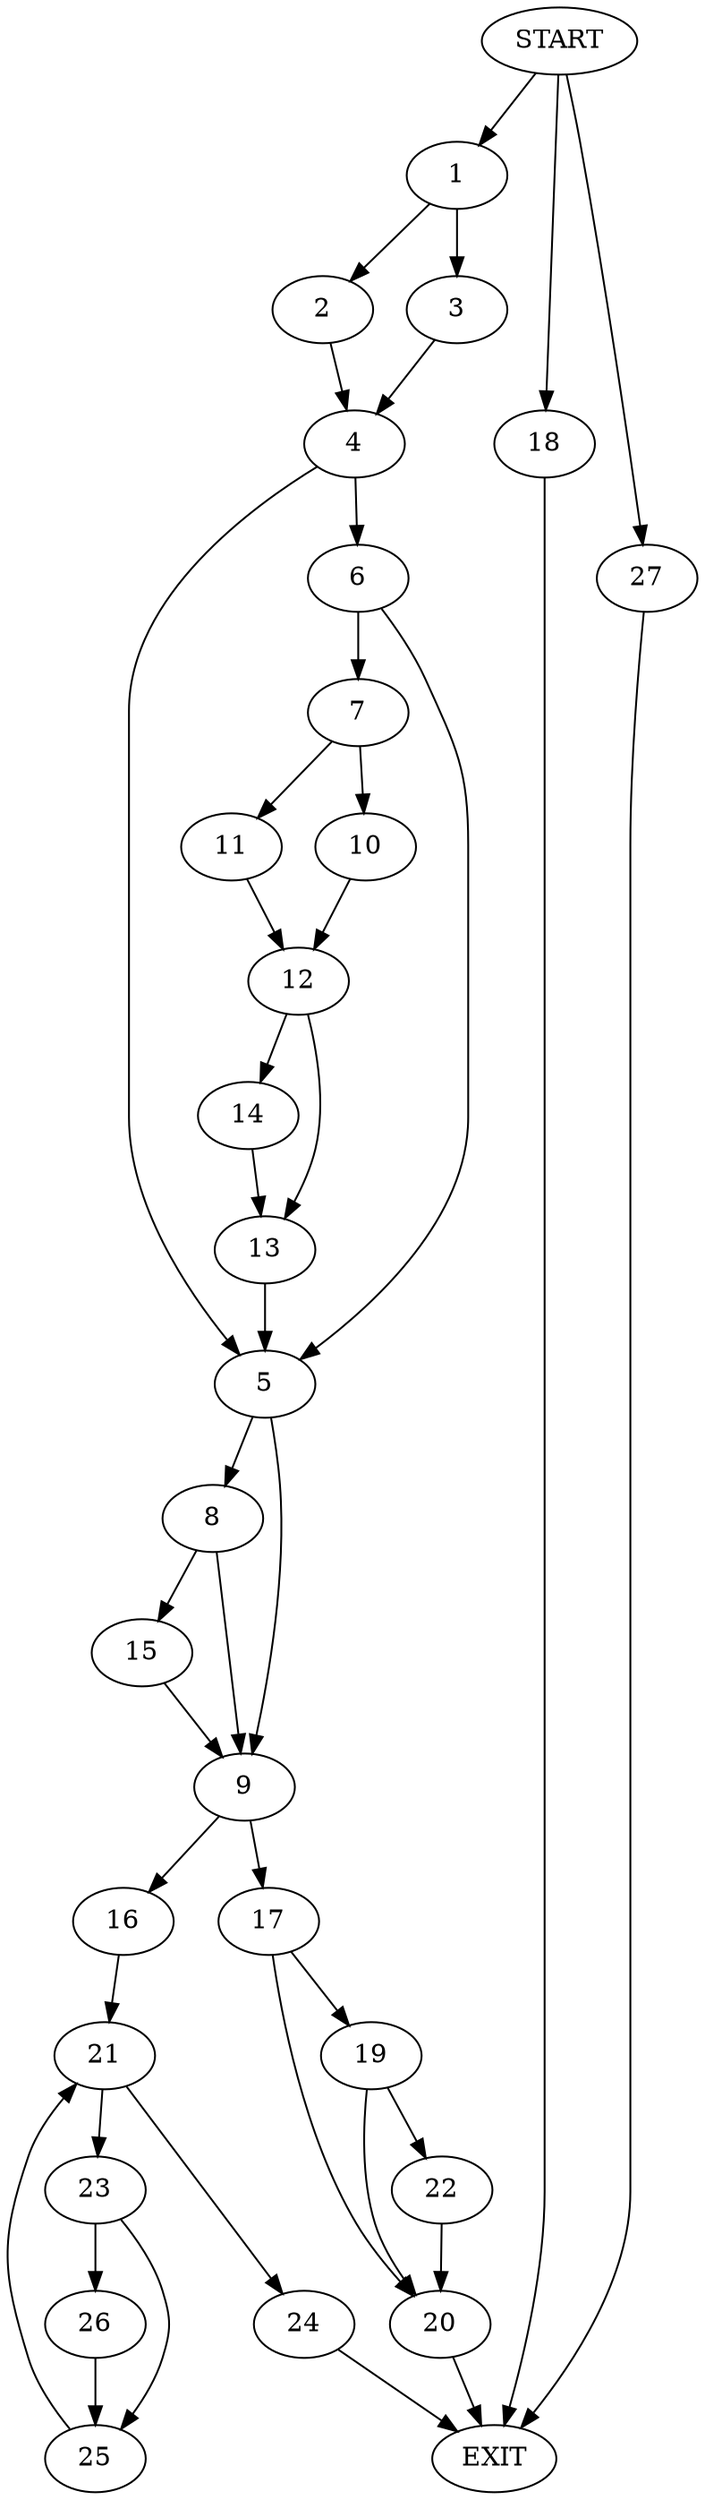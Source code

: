digraph {
0 [label="START"]
28 [label="EXIT"]
0 -> 1
1 -> 2
1 -> 3
3 -> 4
2 -> 4
4 -> 5
4 -> 6
6 -> 7
6 -> 5
5 -> 8
5 -> 9
7 -> 10
7 -> 11
11 -> 12
10 -> 12
12 -> 13
12 -> 14
13 -> 5
14 -> 13
8 -> 15
8 -> 9
9 -> 16
9 -> 17
15 -> 9
0 -> 18
18 -> 28
17 -> 19
17 -> 20
16 -> 21
20 -> 28
19 -> 20
19 -> 22
22 -> 20
21 -> 23
21 -> 24
23 -> 25
23 -> 26
24 -> 28
26 -> 25
25 -> 21
0 -> 27
27 -> 28
}
